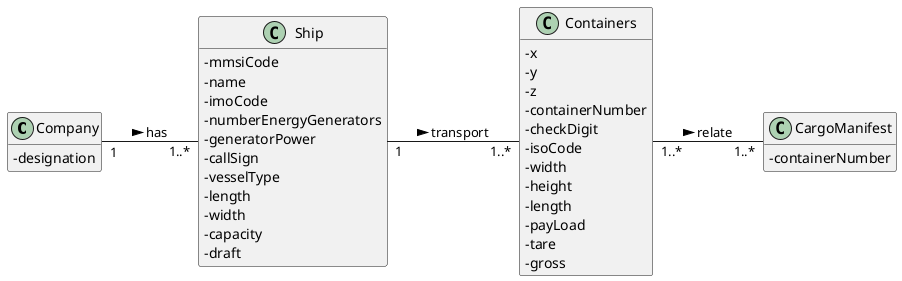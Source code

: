 @startuml

hide methods
left to right direction
skinparam classAttributeIconSize 0



class Company {
-designation
}

class Containers {
-x
-y
-z
-containerNumber
-checkDigit
-isoCode
-width
-height
-length
-payLoad
-tare
-gross
}

class Ship {
-mmsiCode
-name
-imoCode
-numberEnergyGenerators
-generatorPower
-callSign
-vesselType
-length
-width
-capacity
-draft
}

class CargoManifest {
-containerNumber
}

Company "1"--"1..*" Ship: has >
Containers "1..*"--"1..*" CargoManifest: relate >

Ship "1"--"1..*" Containers : transport >

@enduml
